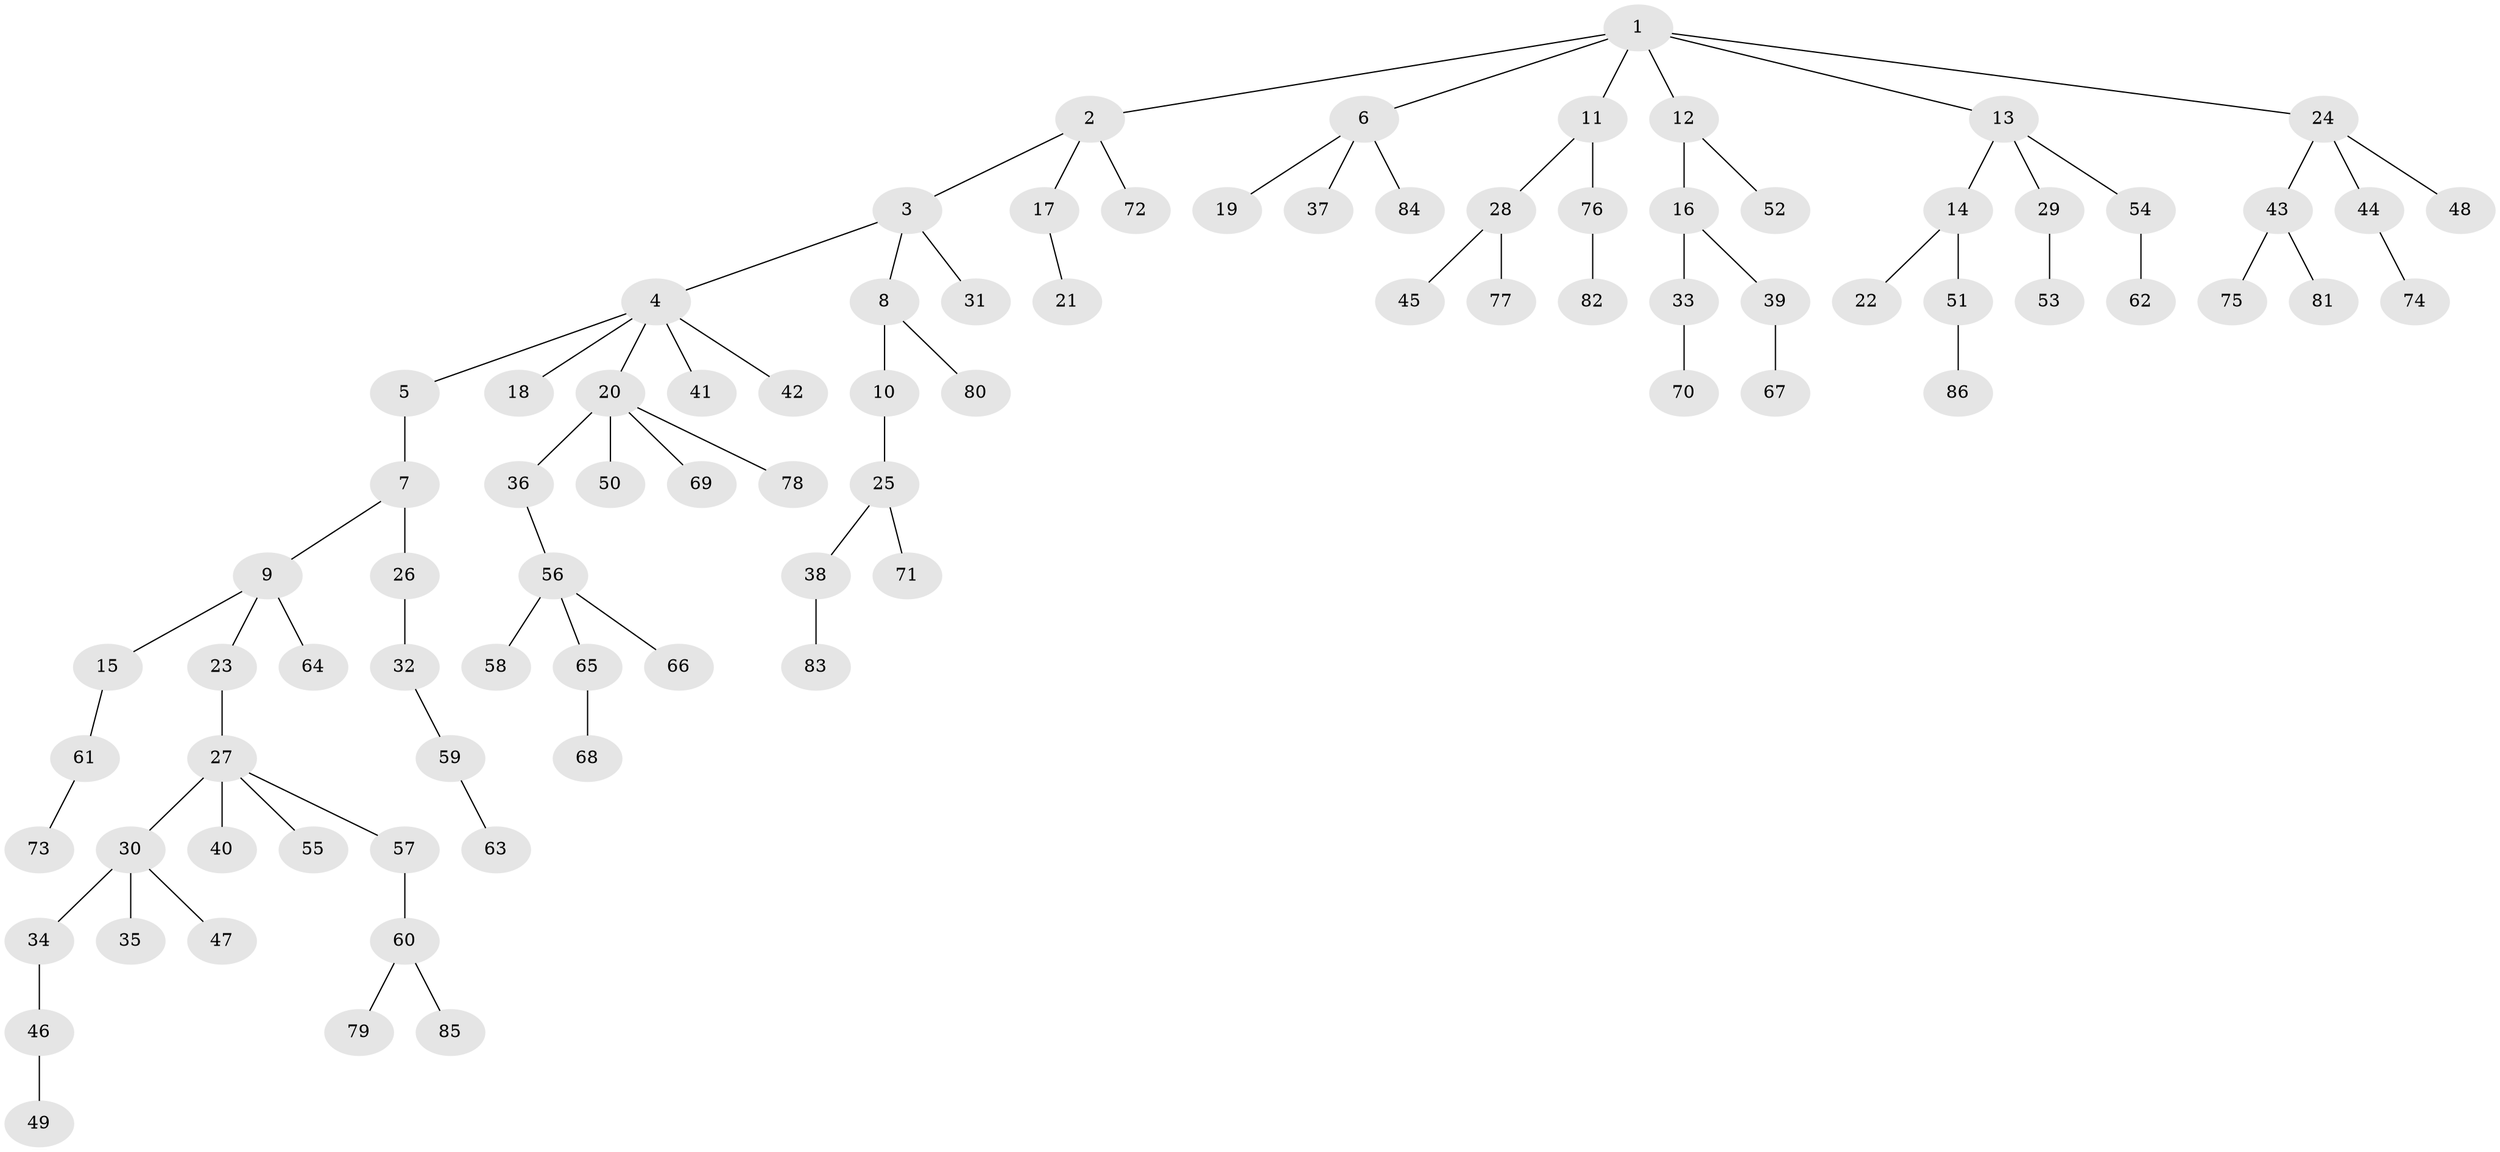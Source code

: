 // Generated by graph-tools (version 1.1) at 2025/26/03/09/25 03:26:25]
// undirected, 86 vertices, 85 edges
graph export_dot {
graph [start="1"]
  node [color=gray90,style=filled];
  1;
  2;
  3;
  4;
  5;
  6;
  7;
  8;
  9;
  10;
  11;
  12;
  13;
  14;
  15;
  16;
  17;
  18;
  19;
  20;
  21;
  22;
  23;
  24;
  25;
  26;
  27;
  28;
  29;
  30;
  31;
  32;
  33;
  34;
  35;
  36;
  37;
  38;
  39;
  40;
  41;
  42;
  43;
  44;
  45;
  46;
  47;
  48;
  49;
  50;
  51;
  52;
  53;
  54;
  55;
  56;
  57;
  58;
  59;
  60;
  61;
  62;
  63;
  64;
  65;
  66;
  67;
  68;
  69;
  70;
  71;
  72;
  73;
  74;
  75;
  76;
  77;
  78;
  79;
  80;
  81;
  82;
  83;
  84;
  85;
  86;
  1 -- 2;
  1 -- 6;
  1 -- 11;
  1 -- 12;
  1 -- 13;
  1 -- 24;
  2 -- 3;
  2 -- 17;
  2 -- 72;
  3 -- 4;
  3 -- 8;
  3 -- 31;
  4 -- 5;
  4 -- 18;
  4 -- 20;
  4 -- 41;
  4 -- 42;
  5 -- 7;
  6 -- 19;
  6 -- 37;
  6 -- 84;
  7 -- 9;
  7 -- 26;
  8 -- 10;
  8 -- 80;
  9 -- 15;
  9 -- 23;
  9 -- 64;
  10 -- 25;
  11 -- 28;
  11 -- 76;
  12 -- 16;
  12 -- 52;
  13 -- 14;
  13 -- 29;
  13 -- 54;
  14 -- 22;
  14 -- 51;
  15 -- 61;
  16 -- 33;
  16 -- 39;
  17 -- 21;
  20 -- 36;
  20 -- 50;
  20 -- 69;
  20 -- 78;
  23 -- 27;
  24 -- 43;
  24 -- 44;
  24 -- 48;
  25 -- 38;
  25 -- 71;
  26 -- 32;
  27 -- 30;
  27 -- 40;
  27 -- 55;
  27 -- 57;
  28 -- 45;
  28 -- 77;
  29 -- 53;
  30 -- 34;
  30 -- 35;
  30 -- 47;
  32 -- 59;
  33 -- 70;
  34 -- 46;
  36 -- 56;
  38 -- 83;
  39 -- 67;
  43 -- 75;
  43 -- 81;
  44 -- 74;
  46 -- 49;
  51 -- 86;
  54 -- 62;
  56 -- 58;
  56 -- 65;
  56 -- 66;
  57 -- 60;
  59 -- 63;
  60 -- 79;
  60 -- 85;
  61 -- 73;
  65 -- 68;
  76 -- 82;
}
